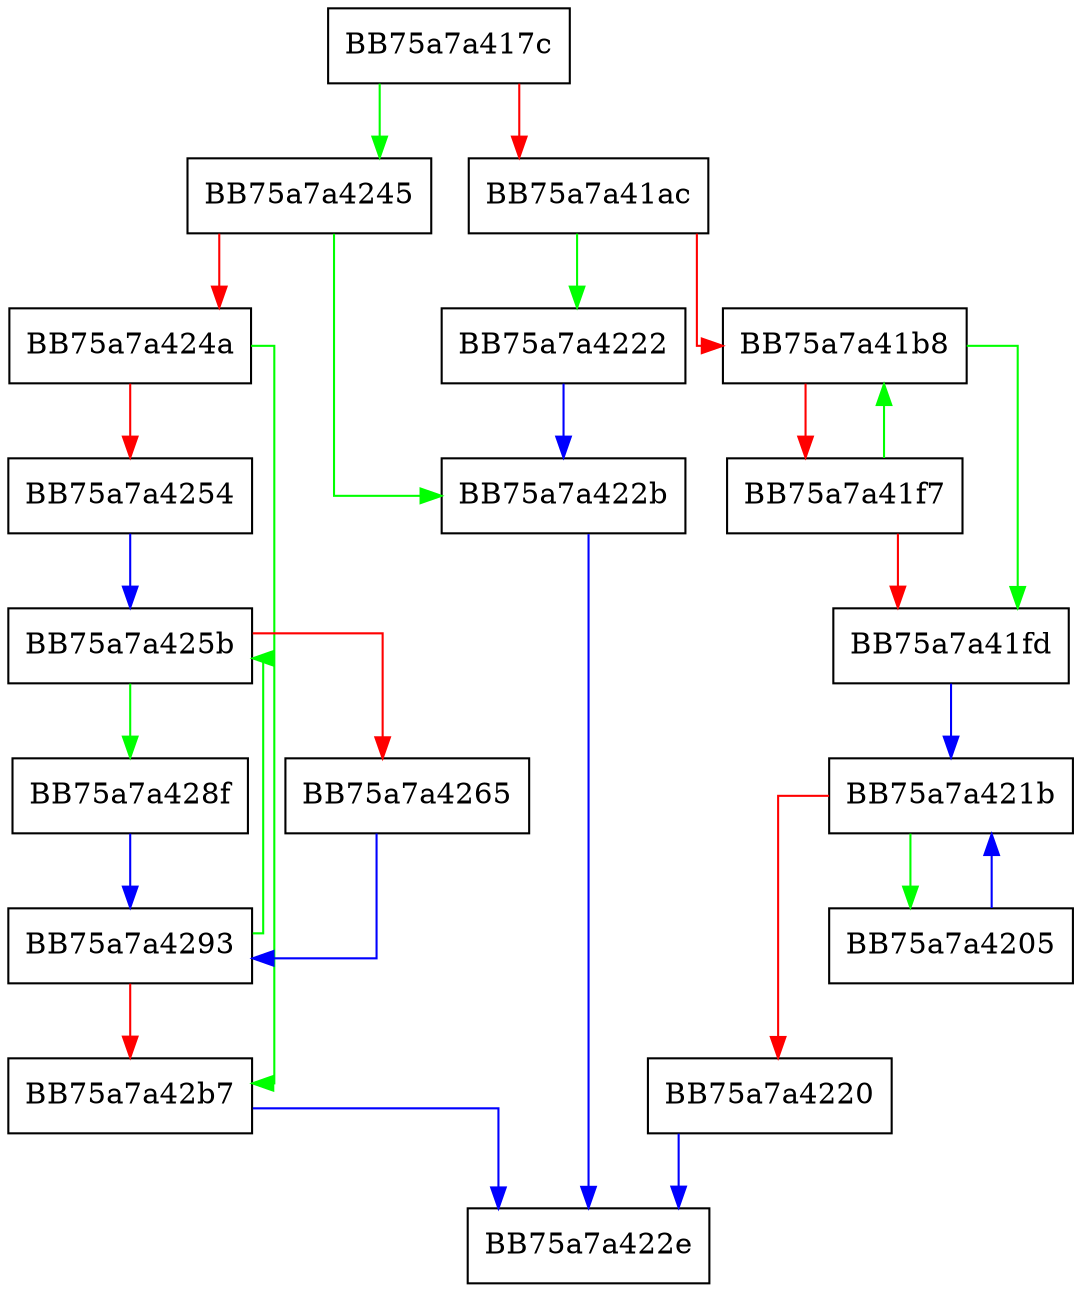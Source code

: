 digraph store_number {
  node [shape="box"];
  graph [splines=ortho];
  BB75a7a417c -> BB75a7a4245 [color="green"];
  BB75a7a417c -> BB75a7a41ac [color="red"];
  BB75a7a41ac -> BB75a7a4222 [color="green"];
  BB75a7a41ac -> BB75a7a41b8 [color="red"];
  BB75a7a41b8 -> BB75a7a41fd [color="green"];
  BB75a7a41b8 -> BB75a7a41f7 [color="red"];
  BB75a7a41f7 -> BB75a7a41b8 [color="green"];
  BB75a7a41f7 -> BB75a7a41fd [color="red"];
  BB75a7a41fd -> BB75a7a421b [color="blue"];
  BB75a7a4205 -> BB75a7a421b [color="blue"];
  BB75a7a421b -> BB75a7a4205 [color="green"];
  BB75a7a421b -> BB75a7a4220 [color="red"];
  BB75a7a4220 -> BB75a7a422e [color="blue"];
  BB75a7a4222 -> BB75a7a422b [color="blue"];
  BB75a7a422b -> BB75a7a422e [color="blue"];
  BB75a7a4245 -> BB75a7a422b [color="green"];
  BB75a7a4245 -> BB75a7a424a [color="red"];
  BB75a7a424a -> BB75a7a42b7 [color="green"];
  BB75a7a424a -> BB75a7a4254 [color="red"];
  BB75a7a4254 -> BB75a7a425b [color="blue"];
  BB75a7a425b -> BB75a7a428f [color="green"];
  BB75a7a425b -> BB75a7a4265 [color="red"];
  BB75a7a4265 -> BB75a7a4293 [color="blue"];
  BB75a7a428f -> BB75a7a4293 [color="blue"];
  BB75a7a4293 -> BB75a7a425b [color="green"];
  BB75a7a4293 -> BB75a7a42b7 [color="red"];
  BB75a7a42b7 -> BB75a7a422e [color="blue"];
}